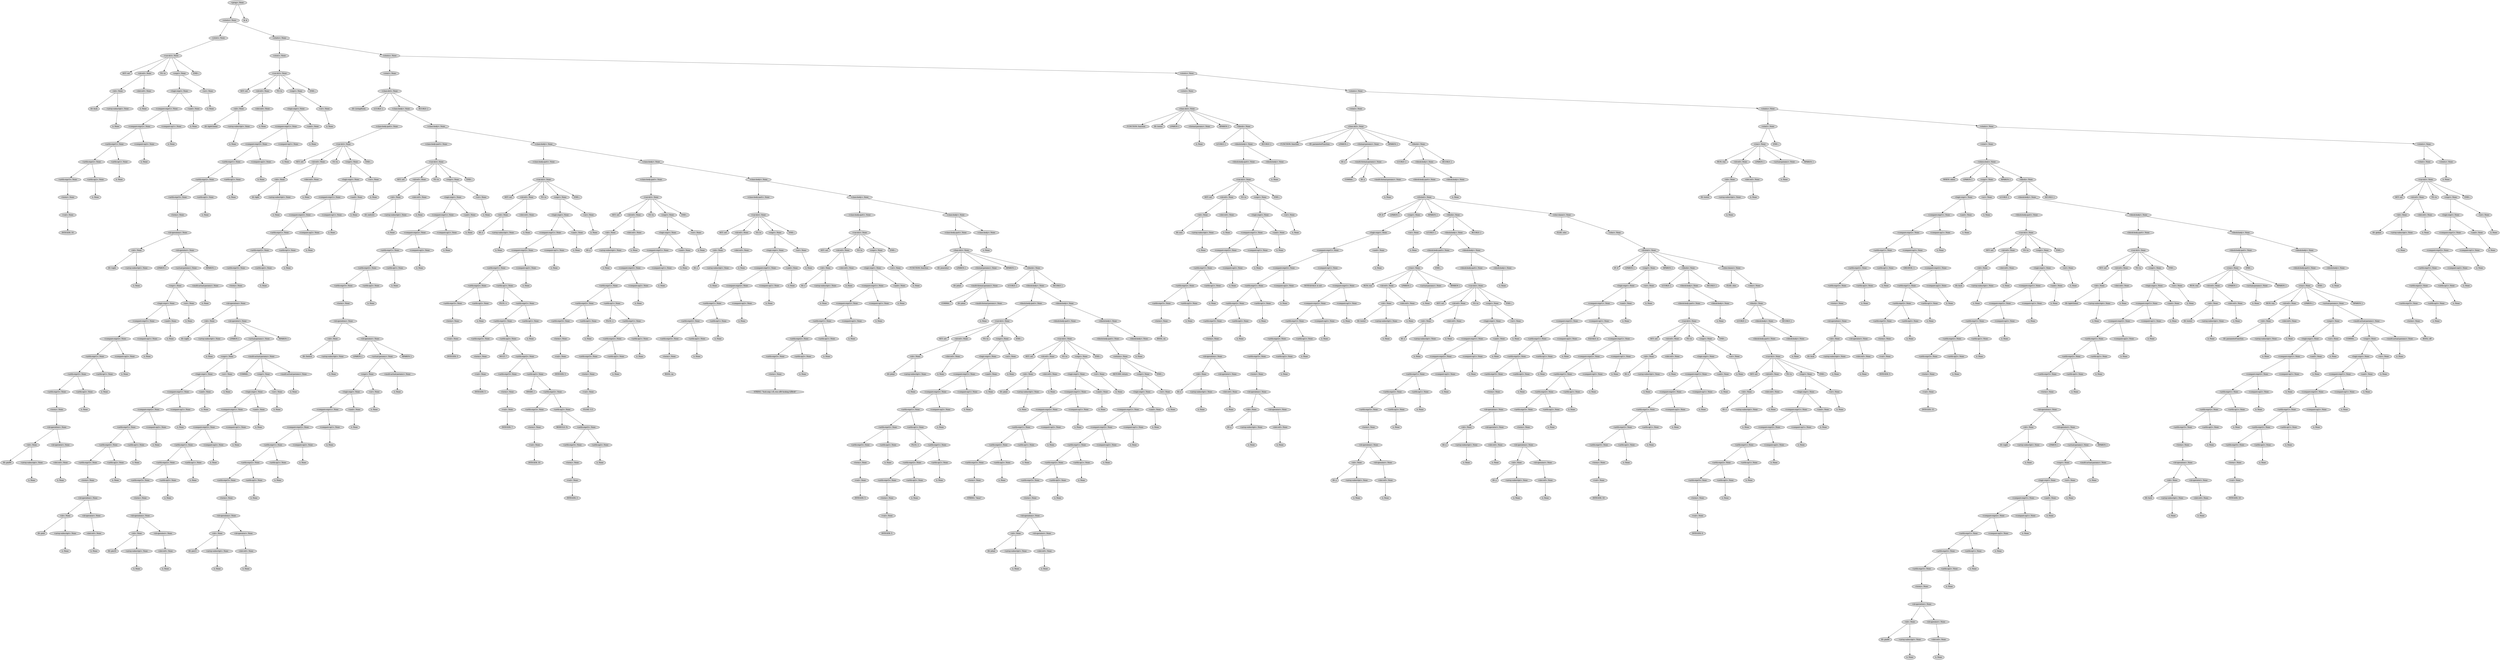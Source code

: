 digraph G {
	graph [ranksep=1.5 ratio=fill]
	node [style=filled]
	overlap=false
	3534939 [label="<prog>: None"]
	3534959 [label="<stmts>: None"]
	3534939 -> 3534959
	3534967 [label="<stmt>: None"]
	3534959 -> 3534967
	3534953 [label="<var-dcl>: None"]
	3534967 -> 3534953
	3534965 [label="SET: set"]
	3534953 -> 3534965
	3534971 [label="<id-ref>: None"]
	3534953 -> 3534971
	3534973 [label="<id>: None"]
	3534971 -> 3534973
	3534987 [label="ID: fuck"]
	3534973 -> 3534987
	3534989 [label="<array-subscript>: None"]
	3534973 -> 3534989
	3534991 [label="λ: None"]
	3534989 -> 3534991
	3534985 [label="<dot-ref>: None"]
	3534971 -> 3534985
	3534993 [label="λ: None"]
	3534985 -> 3534993
	3534979 [label="TO: to"]
	3534953 -> 3534979
	3534955 [label="<expr>: None"]
	3534953 -> 3534955
	3534995 [label="<logic-expr>: None"]
	3534955 -> 3534995
	3534999 [label="<compare-expr1>: None"]
	3534995 -> 3534999
	3535003 [label="<compare-expr2>: None"]
	3534999 -> 3535003
	3535007 [label="<arith-expr1>: None"]
	3535003 -> 3535007
	3535011 [label="<arith-expr2>: None"]
	3535007 -> 3535011
	3535015 [label="<arith-expr3>: None"]
	3535011 -> 3535015
	3535019 [label="<term>: None"]
	3535015 -> 3535019
	3535021 [label="<val>: None"]
	3535019 -> 3535021
	3535023 [label="INTEGER: 10"]
	3535021 -> 3535023
	3535017 [label="<arith-op2>: None"]
	3535011 -> 3535017
	3535025 [label="λ: None"]
	3535017 -> 3535025
	3535013 [label="<arith-op1>: None"]
	3535007 -> 3535013
	3535027 [label="λ: None"]
	3535013 -> 3535027
	3535009 [label="<compare-op2>: None"]
	3535003 -> 3535009
	3535029 [label="λ: None"]
	3535009 -> 3535029
	3535005 [label="<compare-op1>: None"]
	3534999 -> 3535005
	3535031 [label="λ: None"]
	3535005 -> 3535031
	3535001 [label="<and>: None"]
	3534995 -> 3535001
	3535033 [label="λ: None"]
	3535001 -> 3535033
	3534997 [label="<or>: None"]
	3534955 -> 3534997
	3535035 [label="λ: None"]
	3534997 -> 3535035
	3534961 [label="END: ;"]
	3534953 -> 3534961
	3534981 [label="<stmts>: None"]
	3534959 -> 3534981
	3535037 [label="<stmt>: None"]
	3534981 -> 3535037
	3535041 [label="<var-dcl>: None"]
	3535037 -> 3535041
	3535043 [label="SET: set"]
	3535041 -> 3535043
	3535045 [label="<id-ref>: None"]
	3535041 -> 3535045
	3535055 [label="<id>: None"]
	3535045 -> 3535055
	3535059 [label="ID: lightGlobal"]
	3535055 -> 3535059
	3535061 [label="<array-subscript>: None"]
	3535055 -> 3535061
	3535063 [label="λ: None"]
	3535061 -> 3535063
	3535057 [label="<dot-ref>: None"]
	3535045 -> 3535057
	3535065 [label="λ: None"]
	3535057 -> 3535065
	3535047 [label="TO: to"]
	3535041 -> 3535047
	3535049 [label="<expr>: None"]
	3535041 -> 3535049
	3535067 [label="<logic-expr>: None"]
	3535049 -> 3535067
	3535071 [label="<compare-expr1>: None"]
	3535067 -> 3535071
	3535075 [label="<compare-expr2>: None"]
	3535071 -> 3535075
	3535079 [label="<arith-expr1>: None"]
	3535075 -> 3535079
	3535083 [label="<arith-expr2>: None"]
	3535079 -> 3535083
	3535087 [label="<arith-expr3>: None"]
	3535083 -> 3535087
	3535091 [label="<term>: None"]
	3535087 -> 3535091
	3535093 [label="<id-operation>: None"]
	3535091 -> 3535093
	3535095 [label="<id>: None"]
	3535093 -> 3535095
	3535099 [label="ID: Light"]
	3535095 -> 3535099
	3535101 [label="<array-subscript>: None"]
	3535095 -> 3535101
	3535103 [label="λ: None"]
	3535101 -> 3535103
	3535097 [label="<id-operator>: None"]
	3535093 -> 3535097
	3537923 [label="LPAREN: ("]
	3535097 -> 3537923
	3537925 [label="<actual-params>: None"]
	3535097 -> 3537925
	3537929 [label="<expr>: None"]
	3537925 -> 3537929
	3537933 [label="<logic-expr>: None"]
	3537929 -> 3537933
	3537937 [label="<compare-expr1>: None"]
	3537933 -> 3537937
	3537941 [label="<compare-expr2>: None"]
	3537937 -> 3537941
	3537945 [label="<arith-expr1>: None"]
	3537941 -> 3537945
	3537949 [label="<arith-expr2>: None"]
	3537945 -> 3537949
	3537953 [label="<arith-expr3>: None"]
	3537949 -> 3537953
	3537957 [label="<term>: None"]
	3537953 -> 3537957
	3537959 [label="<id-operation>: None"]
	3537957 -> 3537959
	3537961 [label="<id>: None"]
	3537959 -> 3537961
	3537965 [label="ID: pin99"]
	3537961 -> 3537965
	3537967 [label="<array-subscript>: None"]
	3537961 -> 3537967
	3537969 [label="λ: None"]
	3537967 -> 3537969
	3537963 [label="<id-operator>: None"]
	3537959 -> 3537963
	3537971 [label="<dot-ref>: None"]
	3537963 -> 3537971
	3537973 [label="λ: None"]
	3537971 -> 3537973
	3537955 [label="<arith-op2>: None"]
	3537949 -> 3537955
	3537975 [label="λ: None"]
	3537955 -> 3537975
	3537951 [label="<arith-op1>: None"]
	3537945 -> 3537951
	3537977 [label="λ: None"]
	3537951 -> 3537977
	3537947 [label="<compare-op2>: None"]
	3537941 -> 3537947
	3537979 [label="λ: None"]
	3537947 -> 3537979
	3537943 [label="<compare-op1>: None"]
	3537937 -> 3537943
	3537981 [label="λ: None"]
	3537943 -> 3537981
	3537939 [label="<and>: None"]
	3537933 -> 3537939
	3537983 [label="λ: None"]
	3537939 -> 3537983
	3537935 [label="<or>: None"]
	3537929 -> 3537935
	3537985 [label="λ: None"]
	3537935 -> 3537985
	3537931 [label="<multi-actual-params>: None"]
	3537925 -> 3537931
	3537987 [label="λ: None"]
	3537931 -> 3537987
	3537927 [label="RPAREN: )"]
	3535097 -> 3537927
	3535089 [label="<arith-op2>: None"]
	3535083 -> 3535089
	3537989 [label="λ: None"]
	3535089 -> 3537989
	3535085 [label="<arith-op1>: None"]
	3535079 -> 3535085
	3537991 [label="λ: None"]
	3535085 -> 3537991
	3535081 [label="<compare-op2>: None"]
	3535075 -> 3535081
	3537993 [label="λ: None"]
	3535081 -> 3537993
	3535077 [label="<compare-op1>: None"]
	3535071 -> 3535077
	3537995 [label="λ: None"]
	3535077 -> 3537995
	3535073 [label="<and>: None"]
	3535067 -> 3535073
	3537997 [label="λ: None"]
	3535073 -> 3537997
	3535069 [label="<or>: None"]
	3535049 -> 3535069
	3537999 [label="λ: None"]
	3535069 -> 3537999
	3535051 [label="END: ;"]
	3535041 -> 3535051
	3535039 [label="<stmts>: None"]
	3534981 -> 3535039
	3538001 [label="<stmt>: None"]
	3535039 -> 3538001
	3538005 [label="<class-dcl>: None"]
	3538001 -> 3538005
	3538007 [label="ID: LivingRoom"]
	3538005 -> 3538007
	3538009 [label="LCURLY: {"]
	3538005 -> 3538009
	3538011 [label="<class-body>: None"]
	3538005 -> 3538011
	3538015 [label="<class-body-part>: None"]
	3538011 -> 3538015
	3538019 [label="<var-dcl>: None"]
	3538015 -> 3538019
	3538021 [label="SET: set"]
	3538019 -> 3538021
	3538023 [label="<id-ref>: None"]
	3538019 -> 3538023
	3538033 [label="<id>: None"]
	3538023 -> 3538033
	3538037 [label="ID: light"]
	3538033 -> 3538037
	3538039 [label="<array-subscript>: None"]
	3538033 -> 3538039
	3538041 [label="λ: None"]
	3538039 -> 3538041
	3538035 [label="<dot-ref>: None"]
	3538023 -> 3538035
	3538043 [label="λ: None"]
	3538035 -> 3538043
	3538025 [label="TO: to"]
	3538019 -> 3538025
	3538027 [label="<expr>: None"]
	3538019 -> 3538027
	3538045 [label="<logic-expr>: None"]
	3538027 -> 3538045
	3538049 [label="<compare-expr1>: None"]
	3538045 -> 3538049
	3538053 [label="<compare-expr2>: None"]
	3538049 -> 3538053
	3538057 [label="<arith-expr1>: None"]
	3538053 -> 3538057
	3538061 [label="<arith-expr2>: None"]
	3538057 -> 3538061
	3538065 [label="<arith-expr3>: None"]
	3538061 -> 3538065
	3538069 [label="<term>: None"]
	3538065 -> 3538069
	3538071 [label="<id-operation>: None"]
	3538069 -> 3538071
	3538073 [label="<id>: None"]
	3538071 -> 3538073
	3538077 [label="ID: Light"]
	3538073 -> 3538077
	3538079 [label="<array-subscript>: None"]
	3538073 -> 3538079
	3538081 [label="λ: None"]
	3538079 -> 3538081
	3538075 [label="<id-operator>: None"]
	3538071 -> 3538075
	3538083 [label="LPAREN: ("]
	3538075 -> 3538083
	3538085 [label="<actual-params>: None"]
	3538075 -> 3538085
	3538089 [label="<expr>: None"]
	3538085 -> 3538089
	3538093 [label="<logic-expr>: None"]
	3538089 -> 3538093
	3538097 [label="<compare-expr1>: None"]
	3538093 -> 3538097
	3538101 [label="<compare-expr2>: None"]
	3538097 -> 3538101
	3538105 [label="<arith-expr1>: None"]
	3538101 -> 3538105
	3538109 [label="<arith-expr2>: None"]
	3538105 -> 3538109
	3538113 [label="<arith-expr3>: None"]
	3538109 -> 3538113
	3538117 [label="<term>: None"]
	3538113 -> 3538117
	3538119 [label="<id-operation>: None"]
	3538117 -> 3538119
	3538121 [label="<id>: None"]
	3538119 -> 3538121
	3538125 [label="ID: pin9"]
	3538121 -> 3538125
	3538127 [label="<array-subscript>: None"]
	3538121 -> 3538127
	3538129 [label="λ: None"]
	3538127 -> 3538129
	3538123 [label="<id-operator>: None"]
	3538119 -> 3538123
	3538131 [label="<dot-ref>: None"]
	3538123 -> 3538131
	3538133 [label="λ: None"]
	3538131 -> 3538133
	3538115 [label="<arith-op2>: None"]
	3538109 -> 3538115
	3538135 [label="λ: None"]
	3538115 -> 3538135
	3538111 [label="<arith-op1>: None"]
	3538105 -> 3538111
	3538137 [label="λ: None"]
	3538111 -> 3538137
	3538107 [label="<compare-op2>: None"]
	3538101 -> 3538107
	3538139 [label="λ: None"]
	3538107 -> 3538139
	3538103 [label="<compare-op1>: None"]
	3538097 -> 3538103
	3538141 [label="λ: None"]
	3538103 -> 3538141
	3538099 [label="<and>: None"]
	3538093 -> 3538099
	3538143 [label="λ: None"]
	3538099 -> 3538143
	3538095 [label="<or>: None"]
	3538089 -> 3538095
	3538145 [label="λ: None"]
	3538095 -> 3538145
	3538091 [label="<multi-actual-params>: None"]
	3538085 -> 3538091
	3538147 [label="COMMA: ,"]
	3538091 -> 3538147
	3538149 [label="<expr>: None"]
	3538091 -> 3538149
	3538153 [label="<logic-expr>: None"]
	3538149 -> 3538153
	3538157 [label="<compare-expr1>: None"]
	3538153 -> 3538157
	3538161 [label="<compare-expr2>: None"]
	3538157 -> 3538161
	3538165 [label="<arith-expr1>: None"]
	3538161 -> 3538165
	3538169 [label="<arith-expr2>: None"]
	3538165 -> 3538169
	3538173 [label="<arith-expr3>: None"]
	3538169 -> 3538173
	3539203 [label="<term>: None"]
	3538173 -> 3539203
	3539205 [label="<id-operation>: None"]
	3539203 -> 3539205
	3539207 [label="<id>: None"]
	3539205 -> 3539207
	3539211 [label="ID: pin10"]
	3539207 -> 3539211
	3539213 [label="<array-subscript>: None"]
	3539207 -> 3539213
	3539215 [label="λ: None"]
	3539213 -> 3539215
	3539209 [label="<id-operator>: None"]
	3539205 -> 3539209
	3539217 [label="<dot-ref>: None"]
	3539209 -> 3539217
	3539219 [label="λ: None"]
	3539217 -> 3539219
	3538175 [label="<arith-op2>: None"]
	3538169 -> 3538175
	3539221 [label="λ: None"]
	3538175 -> 3539221
	3538171 [label="<arith-op1>: None"]
	3538165 -> 3538171
	3539223 [label="λ: None"]
	3538171 -> 3539223
	3538167 [label="<compare-op2>: None"]
	3538161 -> 3538167
	3539225 [label="λ: None"]
	3538167 -> 3539225
	3538163 [label="<compare-op1>: None"]
	3538157 -> 3538163
	3539227 [label="λ: None"]
	3538163 -> 3539227
	3538159 [label="<and>: None"]
	3538153 -> 3538159
	3539229 [label="λ: None"]
	3538159 -> 3539229
	3538155 [label="<or>: None"]
	3538149 -> 3538155
	3539231 [label="λ: None"]
	3538155 -> 3539231
	3538151 [label="<multi-actual-params>: None"]
	3538091 -> 3538151
	3539233 [label="λ: None"]
	3538151 -> 3539233
	3538087 [label="RPAREN: )"]
	3538075 -> 3538087
	3538067 [label="<arith-op2>: None"]
	3538061 -> 3538067
	3539235 [label="λ: None"]
	3538067 -> 3539235
	3538063 [label="<arith-op1>: None"]
	3538057 -> 3538063
	3539237 [label="λ: None"]
	3538063 -> 3539237
	3538059 [label="<compare-op2>: None"]
	3538053 -> 3538059
	3539239 [label="λ: None"]
	3538059 -> 3539239
	3538055 [label="<compare-op1>: None"]
	3538049 -> 3538055
	3539241 [label="λ: None"]
	3538055 -> 3539241
	3538051 [label="<and>: None"]
	3538045 -> 3538051
	3539243 [label="λ: None"]
	3538051 -> 3539243
	3538047 [label="<or>: None"]
	3538027 -> 3538047
	3539245 [label="λ: None"]
	3538047 -> 3539245
	3538029 [label="END: ;"]
	3538019 -> 3538029
	3538017 [label="<class-body>: None"]
	3538011 -> 3538017
	3539247 [label="<class-body-part>: None"]
	3538017 -> 3539247
	3539251 [label="<var-dcl>: None"]
	3539247 -> 3539251
	3539253 [label="SET: set"]
	3539251 -> 3539253
	3539255 [label="<id-ref>: None"]
	3539251 -> 3539255
	3539265 [label="<id>: None"]
	3539255 -> 3539265
	3539269 [label="ID: switch1"]
	3539265 -> 3539269
	3539271 [label="<array-subscript>: None"]
	3539265 -> 3539271
	3539273 [label="λ: None"]
	3539271 -> 3539273
	3539267 [label="<dot-ref>: None"]
	3539255 -> 3539267
	3539275 [label="λ: None"]
	3539267 -> 3539275
	3539257 [label="TO: to"]
	3539251 -> 3539257
	3539259 [label="<expr>: None"]
	3539251 -> 3539259
	3539277 [label="<logic-expr>: None"]
	3539259 -> 3539277
	3539281 [label="<compare-expr1>: None"]
	3539277 -> 3539281
	3539285 [label="<compare-expr2>: None"]
	3539281 -> 3539285
	3539289 [label="<arith-expr1>: None"]
	3539285 -> 3539289
	3539293 [label="<arith-expr2>: None"]
	3539289 -> 3539293
	3539297 [label="<arith-expr3>: None"]
	3539293 -> 3539297
	3539301 [label="<term>: None"]
	3539297 -> 3539301
	3539303 [label="<id-operation>: None"]
	3539301 -> 3539303
	3539305 [label="<id>: None"]
	3539303 -> 3539305
	3539309 [label="ID: Switch"]
	3539305 -> 3539309
	3539311 [label="<array-subscript>: None"]
	3539305 -> 3539311
	3539313 [label="λ: None"]
	3539311 -> 3539313
	3539307 [label="<id-operator>: None"]
	3539303 -> 3539307
	3539315 [label="LPAREN: ("]
	3539307 -> 3539315
	3539317 [label="<actual-params>: None"]
	3539307 -> 3539317
	3539321 [label="<expr>: None"]
	3539317 -> 3539321
	3539325 [label="<logic-expr>: None"]
	3539321 -> 3539325
	3539329 [label="<compare-expr1>: None"]
	3539325 -> 3539329
	3539333 [label="<compare-expr2>: None"]
	3539329 -> 3539333
	3539337 [label="<arith-expr1>: None"]
	3539333 -> 3539337
	3539341 [label="<arith-expr2>: None"]
	3539337 -> 3539341
	3539345 [label="<arith-expr3>: None"]
	3539341 -> 3539345
	3539349 [label="<term>: None"]
	3539345 -> 3539349
	3539351 [label="<id-operation>: None"]
	3539349 -> 3539351
	3539353 [label="<id>: None"]
	3539351 -> 3539353
	3539357 [label="ID: pin11"]
	3539353 -> 3539357
	3539359 [label="<array-subscript>: None"]
	3539353 -> 3539359
	3539361 [label="λ: None"]
	3539359 -> 3539361
	3539355 [label="<id-operator>: None"]
	3539351 -> 3539355
	3539363 [label="<dot-ref>: None"]
	3539355 -> 3539363
	3539365 [label="λ: None"]
	3539363 -> 3539365
	3539347 [label="<arith-op2>: None"]
	3539341 -> 3539347
	3539367 [label="λ: None"]
	3539347 -> 3539367
	3539343 [label="<arith-op1>: None"]
	3539337 -> 3539343
	3539369 [label="λ: None"]
	3539343 -> 3539369
	3539339 [label="<compare-op2>: None"]
	3539333 -> 3539339
	3539371 [label="λ: None"]
	3539339 -> 3539371
	3539335 [label="<compare-op1>: None"]
	3539329 -> 3539335
	3539373 [label="λ: None"]
	3539335 -> 3539373
	3539331 [label="<and>: None"]
	3539325 -> 3539331
	3539375 [label="λ: None"]
	3539331 -> 3539375
	3539327 [label="<or>: None"]
	3539321 -> 3539327
	3539377 [label="λ: None"]
	3539327 -> 3539377
	3539323 [label="<multi-actual-params>: None"]
	3539317 -> 3539323
	3539379 [label="λ: None"]
	3539323 -> 3539379
	3539319 [label="RPAREN: )"]
	3539307 -> 3539319
	3539299 [label="<arith-op2>: None"]
	3539293 -> 3539299
	3539381 [label="λ: None"]
	3539299 -> 3539381
	3539295 [label="<arith-op1>: None"]
	3539289 -> 3539295
	3539383 [label="λ: None"]
	3539295 -> 3539383
	3539291 [label="<compare-op2>: None"]
	3539285 -> 3539291
	3539385 [label="λ: None"]
	3539291 -> 3539385
	3539287 [label="<compare-op1>: None"]
	3539281 -> 3539287
	3539387 [label="λ: None"]
	3539287 -> 3539387
	3539283 [label="<and>: None"]
	3539277 -> 3539283
	3539389 [label="λ: None"]
	3539283 -> 3539389
	3539279 [label="<or>: None"]
	3539259 -> 3539279
	3539391 [label="λ: None"]
	3539279 -> 3539391
	3539261 [label="END: ;"]
	3539251 -> 3539261
	3539249 [label="<class-body>: None"]
	3538017 -> 3539249
	3539393 [label="<class-body-part>: None"]
	3539249 -> 3539393
	3539397 [label="<var-dcl>: None"]
	3539393 -> 3539397
	3539399 [label="SET: set"]
	3539397 -> 3539399
	3539401 [label="<id-ref>: None"]
	3539397 -> 3539401
	3539411 [label="<id>: None"]
	3539401 -> 3539411
	3539415 [label="ID: x"]
	3539411 -> 3539415
	3539417 [label="<array-subscript>: None"]
	3539411 -> 3539417
	3539419 [label="λ: None"]
	3539417 -> 3539419
	3539413 [label="<dot-ref>: None"]
	3539401 -> 3539413
	3539421 [label="λ: None"]
	3539413 -> 3539421
	3539403 [label="TO: to"]
	3539397 -> 3539403
	3539405 [label="<expr>: None"]
	3539397 -> 3539405
	3539423 [label="<logic-expr>: None"]
	3539405 -> 3539423
	3539427 [label="<compare-expr1>: None"]
	3539423 -> 3539427
	3539431 [label="<compare-expr2>: None"]
	3539427 -> 3539431
	3539435 [label="<arith-expr1>: None"]
	3539431 -> 3539435
	3539439 [label="<arith-expr2>: None"]
	3539435 -> 3539439
	3539443 [label="<arith-expr3>: None"]
	3539439 -> 3539443
	3539447 [label="<term>: None"]
	3539443 -> 3539447
	3539449 [label="<val>: None"]
	3539447 -> 3539449
	3539451 [label="INTEGER: 5"]
	3539449 -> 3539451
	3539445 [label="<arith-op2>: None"]
	3539439 -> 3539445
	3539453 [label="λ: None"]
	3539445 -> 3539453
	3539441 [label="<arith-op1>: None"]
	3539435 -> 3539441
	3539455 [label="PLUS: +"]
	3539441 -> 3539455
	3540739 [label="<arith-expr1>: None"]
	3539441 -> 3540739
	3540741 [label="<arith-expr2>: None"]
	3540739 -> 3540741
	3540745 [label="<arith-expr3>: None"]
	3540741 -> 3540745
	3540749 [label="<term>: None"]
	3540745 -> 3540749
	3540751 [label="<val>: None"]
	3540749 -> 3540751
	3540753 [label="INTEGER: 5"]
	3540751 -> 3540753
	3540747 [label="<arith-op2>: None"]
	3540741 -> 3540747
	3540755 [label="MULT: *"]
	3540747 -> 3540755
	3540757 [label="<arith-expr2>: None"]
	3540747 -> 3540757
	3540759 [label="<arith-expr3>: None"]
	3540757 -> 3540759
	3540763 [label="<term>: None"]
	3540759 -> 3540763
	3540765 [label="<val>: None"]
	3540763 -> 3540765
	3540767 [label="INTEGER: 7"]
	3540765 -> 3540767
	3540761 [label="<arith-op2>: None"]
	3540757 -> 3540761
	3540769 [label="DIVIDE: /"]
	3540761 -> 3540769
	3540771 [label="<arith-expr2>: None"]
	3540761 -> 3540771
	3540773 [label="<arith-expr3>: None"]
	3540771 -> 3540773
	3540777 [label="<term>: None"]
	3540773 -> 3540777
	3540779 [label="<val>: None"]
	3540777 -> 3540779
	3540781 [label="INTEGER: 10"]
	3540779 -> 3540781
	3540775 [label="<arith-op2>: None"]
	3540771 -> 3540775
	3540783 [label="MODULO: %"]
	3540775 -> 3540783
	3540785 [label="<arith-expr2>: None"]
	3540775 -> 3540785
	3540787 [label="<arith-expr3>: None"]
	3540785 -> 3540787
	3540791 [label="<term>: None"]
	3540787 -> 3540791
	3540793 [label="<val>: None"]
	3540791 -> 3540793
	3540795 [label="INTEGER: 3"]
	3540793 -> 3540795
	3540789 [label="<arith-op2>: None"]
	3540785 -> 3540789
	3540797 [label="λ: None"]
	3540789 -> 3540797
	3540743 [label="<arith-op1>: None"]
	3540739 -> 3540743
	3540799 [label="λ: None"]
	3540743 -> 3540799
	3539437 [label="<compare-op2>: None"]
	3539431 -> 3539437
	3540801 [label="λ: None"]
	3539437 -> 3540801
	3539433 [label="<compare-op1>: None"]
	3539427 -> 3539433
	3540803 [label="λ: None"]
	3539433 -> 3540803
	3539429 [label="<and>: None"]
	3539423 -> 3539429
	3540805 [label="λ: None"]
	3539429 -> 3540805
	3539425 [label="<or>: None"]
	3539405 -> 3539425
	3540807 [label="λ: None"]
	3539425 -> 3540807
	3539407 [label="END: ;"]
	3539397 -> 3539407
	3539395 [label="<class-body>: None"]
	3539249 -> 3539395
	3540809 [label="<class-body-part>: None"]
	3539395 -> 3540809
	3540813 [label="<var-dcl>: None"]
	3540809 -> 3540813
	3540815 [label="SET: set"]
	3540813 -> 3540815
	3540817 [label="<id-ref>: None"]
	3540813 -> 3540817
	3540827 [label="<id>: None"]
	3540817 -> 3540827
	3540831 [label="ID: y"]
	3540827 -> 3540831
	3540833 [label="<array-subscript>: None"]
	3540827 -> 3540833
	3540835 [label="λ: None"]
	3540833 -> 3540835
	3540829 [label="<dot-ref>: None"]
	3540817 -> 3540829
	3540837 [label="λ: None"]
	3540829 -> 3540837
	3540819 [label="TO: to"]
	3540813 -> 3540819
	3540821 [label="<expr>: None"]
	3540813 -> 3540821
	3540839 [label="<logic-expr>: None"]
	3540821 -> 3540839
	3540843 [label="<compare-expr1>: None"]
	3540839 -> 3540843
	3540847 [label="<compare-expr2>: None"]
	3540843 -> 3540847
	3540851 [label="<arith-expr1>: None"]
	3540847 -> 3540851
	3540855 [label="<arith-expr2>: None"]
	3540851 -> 3540855
	3540859 [label="<arith-expr3>: None"]
	3540855 -> 3540859
	3540863 [label="<term>: None"]
	3540859 -> 3540863
	3540865 [label="<val>: None"]
	3540863 -> 3540865
	3540867 [label="INTEGER: 5"]
	3540865 -> 3540867
	3540861 [label="<arith-op2>: None"]
	3540855 -> 3540861
	3540869 [label="λ: None"]
	3540861 -> 3540869
	3540857 [label="<arith-op1>: None"]
	3540851 -> 3540857
	3540871 [label="PLUS: +"]
	3540857 -> 3540871
	3540873 [label="<arith-expr1>: None"]
	3540857 -> 3540873
	3540875 [label="<arith-expr2>: None"]
	3540873 -> 3540875
	3540879 [label="<arith-expr3>: None"]
	3540875 -> 3540879
	3540883 [label="<term>: None"]
	3540879 -> 3540883
	3540885 [label="<val>: None"]
	3540883 -> 3540885
	3540887 [label="FLOAT: 5.5"]
	3540885 -> 3540887
	3540881 [label="<arith-op2>: None"]
	3540875 -> 3540881
	3540889 [label="λ: None"]
	3540881 -> 3540889
	3540877 [label="<arith-op1>: None"]
	3540873 -> 3540877
	3540891 [label="λ: None"]
	3540877 -> 3540891
	3540853 [label="<compare-op2>: None"]
	3540847 -> 3540853
	3540893 [label="λ: None"]
	3540853 -> 3540893
	3540849 [label="<compare-op1>: None"]
	3540843 -> 3540849
	3540895 [label="λ: None"]
	3540849 -> 3540895
	3540845 [label="<and>: None"]
	3540839 -> 3540845
	3540897 [label="λ: None"]
	3540845 -> 3540897
	3540841 [label="<or>: None"]
	3540821 -> 3540841
	3540899 [label="λ: None"]
	3540841 -> 3540899
	3540823 [label="END: ;"]
	3540813 -> 3540823
	3540811 [label="<class-body>: None"]
	3539395 -> 3540811
	3540901 [label="<class-body-part>: None"]
	3540811 -> 3540901
	3540905 [label="<var-dcl>: None"]
	3540901 -> 3540905
	3540907 [label="SET: set"]
	3540905 -> 3540907
	3540909 [label="<id-ref>: None"]
	3540905 -> 3540909
	3540919 [label="<id>: None"]
	3540909 -> 3540919
	3540923 [label="ID: z"]
	3540919 -> 3540923
	3540925 [label="<array-subscript>: None"]
	3540919 -> 3540925
	3540927 [label="λ: None"]
	3540925 -> 3540927
	3540921 [label="<dot-ref>: None"]
	3540909 -> 3540921
	3540929 [label="λ: None"]
	3540921 -> 3540929
	3540911 [label="TO: to"]
	3540905 -> 3540911
	3540913 [label="<expr>: None"]
	3540905 -> 3540913
	3540931 [label="<logic-expr>: None"]
	3540913 -> 3540931
	3540935 [label="<compare-expr1>: None"]
	3540931 -> 3540935
	3540939 [label="<compare-expr2>: None"]
	3540935 -> 3540939
	3540943 [label="<arith-expr1>: None"]
	3540939 -> 3540943
	3540947 [label="<arith-expr2>: None"]
	3540943 -> 3540947
	3540951 [label="<arith-expr3>: None"]
	3540947 -> 3540951
	3540955 [label="<term>: None"]
	3540951 -> 3540955
	3540957 [label="BOOL: on"]
	3540955 -> 3540957
	3540953 [label="<arith-op2>: None"]
	3540947 -> 3540953
	3540959 [label="λ: None"]
	3540953 -> 3540959
	3540949 [label="<arith-op1>: None"]
	3540943 -> 3540949
	3540961 [label="λ: None"]
	3540949 -> 3540961
	3540945 [label="<compare-op2>: None"]
	3540939 -> 3540945
	3540963 [label="λ: None"]
	3540945 -> 3540963
	3540941 [label="<compare-op1>: None"]
	3540935 -> 3540941
	3540965 [label="λ: None"]
	3540941 -> 3540965
	3540937 [label="<and>: None"]
	3540931 -> 3540937
	3540967 [label="λ: None"]
	3540937 -> 3540967
	3540933 [label="<or>: None"]
	3540913 -> 3540933
	3540969 [label="λ: None"]
	3540933 -> 3540969
	3540915 [label="END: ;"]
	3540905 -> 3540915
	3540903 [label="<class-body>: None"]
	3540811 -> 3540903
	3540971 [label="<class-body-part>: None"]
	3540903 -> 3540971
	3540975 [label="<var-dcl>: None"]
	3540971 -> 3540975
	3540977 [label="SET: set"]
	3540975 -> 3540977
	3540979 [label="<id-ref>: None"]
	3540975 -> 3540979
	3540989 [label="<id>: None"]
	3540979 -> 3540989
	3542019 [label="ID: v"]
	3540989 -> 3542019
	3542021 [label="<array-subscript>: None"]
	3540989 -> 3542021
	3542023 [label="λ: None"]
	3542021 -> 3542023
	3540991 [label="<dot-ref>: None"]
	3540979 -> 3540991
	3542025 [label="λ: None"]
	3540991 -> 3542025
	3540981 [label="TO: to"]
	3540975 -> 3540981
	3540983 [label="<expr>: None"]
	3540975 -> 3540983
	3542027 [label="<logic-expr>: None"]
	3540983 -> 3542027
	3542031 [label="<compare-expr1>: None"]
	3542027 -> 3542031
	3542035 [label="<compare-expr2>: None"]
	3542031 -> 3542035
	3542039 [label="<arith-expr1>: None"]
	3542035 -> 3542039
	3542043 [label="<arith-expr2>: None"]
	3542039 -> 3542043
	3542047 [label="<arith-expr3>: None"]
	3542043 -> 3542047
	3542051 [label="<term>: None"]
	3542047 -> 3542051
	3542053 [label="STRING: \"fuck mig i rÃ¸ven sÃ¥ fucking hÃ¥rdt\""]
	3542051 -> 3542053
	3542049 [label="<arith-op2>: None"]
	3542043 -> 3542049
	3542055 [label="λ: None"]
	3542049 -> 3542055
	3542045 [label="<arith-op1>: None"]
	3542039 -> 3542045
	3542057 [label="λ: None"]
	3542045 -> 3542057
	3542041 [label="<compare-op2>: None"]
	3542035 -> 3542041
	3542059 [label="λ: None"]
	3542041 -> 3542059
	3542037 [label="<compare-op1>: None"]
	3542031 -> 3542037
	3542061 [label="λ: None"]
	3542037 -> 3542061
	3542033 [label="<and>: None"]
	3542027 -> 3542033
	3542063 [label="λ: None"]
	3542033 -> 3542063
	3542029 [label="<or>: None"]
	3540983 -> 3542029
	3542065 [label="λ: None"]
	3542029 -> 3542065
	3540985 [label="END: ;"]
	3540975 -> 3540985
	3540973 [label="<class-body>: None"]
	3540903 -> 3540973
	3542067 [label="<class-body-part>: None"]
	3540973 -> 3542067
	3542071 [label="<func-dcl>: None"]
	3542067 -> 3542071
	3542073 [label="FUNCTION: function"]
	3542071 -> 3542073
	3542075 [label="ID: jenerator"]
	3542071 -> 3542075
	3542077 [label="LPAREN: ("]
	3542071 -> 3542077
	3542079 [label="<formal-params>: None"]
	3542071 -> 3542079
	3542087 [label="ID: jebat"]
	3542079 -> 3542087
	3542089 [label="<multi-formal-params>: None"]
	3542079 -> 3542089
	3542091 [label="COMMA: ,"]
	3542089 -> 3542091
	3542093 [label="ID: jabat"]
	3542089 -> 3542093
	3542095 [label="<multi-formal-params>: None"]
	3542089 -> 3542095
	3542097 [label="λ: None"]
	3542095 -> 3542097
	3542081 [label="RPAREN: )"]
	3542071 -> 3542081
	3542085 [label="<block>: None"]
	3542071 -> 3542085
	3542099 [label="LCURLY: {"]
	3542085 -> 3542099
	3542101 [label="<block-body>: None"]
	3542085 -> 3542101
	3542105 [label="<block-body-part>: None"]
	3542101 -> 3542105
	3542109 [label="<var-dcl>: None"]
	3542105 -> 3542109
	3542111 [label="SET: set"]
	3542109 -> 3542111
	3542113 [label="<id-ref>: None"]
	3542109 -> 3542113
	3542123 [label="<id>: None"]
	3542113 -> 3542123
	3542127 [label="ID: jebat"]
	3542123 -> 3542127
	3542129 [label="<array-subscript>: None"]
	3542123 -> 3542129
	3542131 [label="λ: None"]
	3542129 -> 3542131
	3542125 [label="<dot-ref>: None"]
	3542113 -> 3542125
	3542133 [label="λ: None"]
	3542125 -> 3542133
	3542115 [label="TO: to"]
	3542109 -> 3542115
	3542117 [label="<expr>: None"]
	3542109 -> 3542117
	3542135 [label="<logic-expr>: None"]
	3542117 -> 3542135
	3542139 [label="<compare-expr1>: None"]
	3542135 -> 3542139
	3542143 [label="<compare-expr2>: None"]
	3542139 -> 3542143
	3542147 [label="<arith-expr1>: None"]
	3542143 -> 3542147
	3542151 [label="<arith-expr2>: None"]
	3542147 -> 3542151
	3542155 [label="<arith-expr3>: None"]
	3542151 -> 3542155
	3542159 [label="<term>: None"]
	3542155 -> 3542159
	3542161 [label="<val>: None"]
	3542159 -> 3542161
	3542163 [label="INTEGER: 5"]
	3542161 -> 3542163
	3542157 [label="<arith-op2>: None"]
	3542151 -> 3542157
	3542165 [label="λ: None"]
	3542157 -> 3542165
	3542153 [label="<arith-op1>: None"]
	3542147 -> 3542153
	3542167 [label="PLUS: +"]
	3542153 -> 3542167
	3542169 [label="<arith-expr1>: None"]
	3542153 -> 3542169
	3542171 [label="<arith-expr2>: None"]
	3542169 -> 3542171
	3542175 [label="<arith-expr3>: None"]
	3542171 -> 3542175
	3542179 [label="<term>: None"]
	3542175 -> 3542179
	3542181 [label="<val>: None"]
	3542179 -> 3542181
	3542183 [label="INTEGER: 5"]
	3542181 -> 3542183
	3542177 [label="<arith-op2>: None"]
	3542171 -> 3542177
	3542185 [label="λ: None"]
	3542177 -> 3542185
	3542173 [label="<arith-op1>: None"]
	3542169 -> 3542173
	3542187 [label="λ: None"]
	3542173 -> 3542187
	3542149 [label="<compare-op2>: None"]
	3542143 -> 3542149
	3542189 [label="λ: None"]
	3542149 -> 3542189
	3542145 [label="<compare-op1>: None"]
	3542139 -> 3542145
	3542191 [label="λ: None"]
	3542145 -> 3542191
	3542141 [label="<and>: None"]
	3542135 -> 3542141
	3542193 [label="λ: None"]
	3542141 -> 3542193
	3542137 [label="<or>: None"]
	3542117 -> 3542137
	3542195 [label="λ: None"]
	3542137 -> 3542195
	3542119 [label="END: ;"]
	3542109 -> 3542119
	3542107 [label="<block-body>: None"]
	3542101 -> 3542107
	3542197 [label="<block-body-part>: None"]
	3542107 -> 3542197
	3542201 [label="<var-dcl>: None"]
	3542197 -> 3542201
	3542203 [label="SET: set"]
	3542201 -> 3542203
	3542205 [label="<id-ref>: None"]
	3542201 -> 3542205
	3542215 [label="<id>: None"]
	3542205 -> 3542215
	3542219 [label="ID: jabat"]
	3542215 -> 3542219
	3542221 [label="<array-subscript>: None"]
	3542215 -> 3542221
	3542223 [label="λ: None"]
	3542221 -> 3542223
	3542217 [label="<dot-ref>: None"]
	3542205 -> 3542217
	3542225 [label="λ: None"]
	3542217 -> 3542225
	3542207 [label="TO: to"]
	3542201 -> 3542207
	3542209 [label="<expr>: None"]
	3542201 -> 3542209
	3542227 [label="<logic-expr>: None"]
	3542209 -> 3542227
	3542231 [label="<compare-expr1>: None"]
	3542227 -> 3542231
	3542235 [label="<compare-expr2>: None"]
	3542231 -> 3542235
	3542239 [label="<arith-expr1>: None"]
	3542235 -> 3542239
	3542243 [label="<arith-expr2>: None"]
	3542239 -> 3542243
	3542247 [label="<arith-expr3>: None"]
	3542243 -> 3542247
	3542251 [label="<term>: None"]
	3542247 -> 3542251
	3542253 [label="STRING: \"Anus\""]
	3542251 -> 3542253
	3542249 [label="<arith-op2>: None"]
	3542243 -> 3542249
	3542255 [label="λ: None"]
	3542249 -> 3542255
	3542245 [label="<arith-op1>: None"]
	3542239 -> 3542245
	3542257 [label="λ: None"]
	3542245 -> 3542257
	3542241 [label="<compare-op2>: None"]
	3542235 -> 3542241
	3542259 [label="λ: None"]
	3542241 -> 3542259
	3542237 [label="<compare-op1>: None"]
	3542231 -> 3542237
	3542261 [label="λ: None"]
	3542237 -> 3542261
	3542233 [label="<and>: None"]
	3542227 -> 3542233
	3542263 [label="λ: None"]
	3542233 -> 3542263
	3542229 [label="<or>: None"]
	3542209 -> 3542229
	3542265 [label="λ: None"]
	3542229 -> 3542265
	3542211 [label="END: ;"]
	3542201 -> 3542211
	3542199 [label="<block-body>: None"]
	3542107 -> 3542199
	3542267 [label="<block-body-part>: None"]
	3542199 -> 3542267
	3542271 [label="<return>: None"]
	3542267 -> 3542271
	3543299 [label="RETURN: return"]
	3542271 -> 3543299
	3543301 [label="<expr>: None"]
	3542271 -> 3543301
	3543305 [label="<logic-expr>: None"]
	3543301 -> 3543305
	3543309 [label="<compare-expr1>: None"]
	3543305 -> 3543309
	3543313 [label="<compare-expr2>: None"]
	3543309 -> 3543313
	3543317 [label="<arith-expr1>: None"]
	3543313 -> 3543317
	3543321 [label="<arith-expr2>: None"]
	3543317 -> 3543321
	3543325 [label="<arith-expr3>: None"]
	3543321 -> 3543325
	3543329 [label="<term>: None"]
	3543325 -> 3543329
	3543331 [label="<id-operation>: None"]
	3543329 -> 3543331
	3543333 [label="<id>: None"]
	3543331 -> 3543333
	3543337 [label="ID: jebat"]
	3543333 -> 3543337
	3543339 [label="<array-subscript>: None"]
	3543333 -> 3543339
	3543341 [label="λ: None"]
	3543339 -> 3543341
	3543335 [label="<id-operator>: None"]
	3543331 -> 3543335
	3543343 [label="<dot-ref>: None"]
	3543335 -> 3543343
	3543345 [label="λ: None"]
	3543343 -> 3543345
	3543327 [label="<arith-op2>: None"]
	3543321 -> 3543327
	3543347 [label="λ: None"]
	3543327 -> 3543347
	3543323 [label="<arith-op1>: None"]
	3543317 -> 3543323
	3543349 [label="λ: None"]
	3543323 -> 3543349
	3543319 [label="<compare-op2>: None"]
	3543313 -> 3543319
	3543351 [label="λ: None"]
	3543319 -> 3543351
	3543315 [label="<compare-op1>: None"]
	3543309 -> 3543315
	3543353 [label="λ: None"]
	3543315 -> 3543353
	3543311 [label="<and>: None"]
	3543305 -> 3543311
	3543355 [label="λ: None"]
	3543311 -> 3543355
	3543307 [label="<or>: None"]
	3543301 -> 3543307
	3543357 [label="λ: None"]
	3543307 -> 3543357
	3543303 [label="END: ;"]
	3542271 -> 3543303
	3542269 [label="<block-body>: None"]
	3542199 -> 3542269
	3543359 [label="λ: None"]
	3542269 -> 3543359
	3542103 [label="RCURLY: }"]
	3542085 -> 3542103
	3542069 [label="<class-body>: None"]
	3540973 -> 3542069
	3543361 [label="λ: None"]
	3542069 -> 3543361
	3538013 [label="RCURLY: }"]
	3538005 -> 3538013
	3538003 [label="<stmts>: None"]
	3535039 -> 3538003
	3543363 [label="<stmt>: None"]
	3538003 -> 3543363
	3543367 [label="<func-dcl>: None"]
	3543363 -> 3543367
	3543369 [label="FUNCTION: function"]
	3543367 -> 3543369
	3543371 [label="ID: tester"]
	3543367 -> 3543371
	3543373 [label="LPAREN: ("]
	3543367 -> 3543373
	3543375 [label="<formal-params>: None"]
	3543367 -> 3543375
	3543383 [label="λ: None"]
	3543375 -> 3543383
	3543377 [label="RPAREN: )"]
	3543367 -> 3543377
	3543381 [label="<block>: None"]
	3543367 -> 3543381
	3543385 [label="LCURLY: {"]
	3543381 -> 3543385
	3543387 [label="<block-body>: None"]
	3543381 -> 3543387
	3543391 [label="<block-body-part>: None"]
	3543387 -> 3543391
	3543395 [label="<var-dcl>: None"]
	3543391 -> 3543395
	3543397 [label="SET: set"]
	3543395 -> 3543397
	3543399 [label="<id-ref>: None"]
	3543395 -> 3543399
	3543409 [label="<id>: None"]
	3543399 -> 3543409
	3543413 [label="ID: nou"]
	3543409 -> 3543413
	3543415 [label="<array-subscript>: None"]
	3543409 -> 3543415
	3543417 [label="λ: None"]
	3543415 -> 3543417
	3543411 [label="<dot-ref>: None"]
	3543399 -> 3543411
	3543419 [label="λ: None"]
	3543411 -> 3543419
	3543401 [label="TO: to"]
	3543395 -> 3543401
	3543403 [label="<expr>: None"]
	3543395 -> 3543403
	3543421 [label="<logic-expr>: None"]
	3543403 -> 3543421
	3543425 [label="<compare-expr1>: None"]
	3543421 -> 3543425
	3543429 [label="<compare-expr2>: None"]
	3543425 -> 3543429
	3543433 [label="<arith-expr1>: None"]
	3543429 -> 3543433
	3543437 [label="<arith-expr2>: None"]
	3543433 -> 3543437
	3543441 [label="<arith-expr3>: None"]
	3543437 -> 3543441
	3543445 [label="<term>: None"]
	3543441 -> 3543445
	3543447 [label="BOOL: on"]
	3543445 -> 3543447
	3543443 [label="<arith-op2>: None"]
	3543437 -> 3543443
	3543449 [label="λ: None"]
	3543443 -> 3543449
	3543439 [label="<arith-op1>: None"]
	3543433 -> 3543439
	3543451 [label="λ: None"]
	3543439 -> 3543451
	3543435 [label="<compare-op2>: None"]
	3543429 -> 3543435
	3543453 [label="λ: None"]
	3543435 -> 3543453
	3543431 [label="<compare-op1>: None"]
	3543425 -> 3543431
	3543455 [label="λ: None"]
	3543431 -> 3543455
	3543427 [label="<and>: None"]
	3543421 -> 3543427
	3543457 [label="λ: None"]
	3543427 -> 3543457
	3543423 [label="<or>: None"]
	3543403 -> 3543423
	3543459 [label="λ: None"]
	3543423 -> 3543459
	3543405 [label="END: ;"]
	3543395 -> 3543405
	3543393 [label="<block-body>: None"]
	3543387 -> 3543393
	3543461 [label="λ: None"]
	3543393 -> 3543461
	3543389 [label="RCURLY: }"]
	3543381 -> 3543389
	3543365 [label="<stmts>: None"]
	3538003 -> 3543365
	3543463 [label="<stmt>: None"]
	3543365 -> 3543463
	3543467 [label="<func-dcl>: None"]
	3543463 -> 3543467
	3543469 [label="FUNCTION: function"]
	3543467 -> 3543469
	3543471 [label="ID: parameterFunction"]
	3543467 -> 3543471
	3543473 [label="LPAREN: ("]
	3543467 -> 3543473
	3543475 [label="<formal-params>: None"]
	3543467 -> 3543475
	3543483 [label="ID: x"]
	3543475 -> 3543483
	3543485 [label="<multi-formal-params>: None"]
	3543475 -> 3543485
	3543487 [label="COMMA: ,"]
	3543485 -> 3543487
	3543489 [label="ID: y"]
	3543485 -> 3543489
	3543491 [label="<multi-formal-params>: None"]
	3543485 -> 3543491
	3543493 [label="λ: None"]
	3543491 -> 3543493
	3543477 [label="RPAREN: )"]
	3543467 -> 3543477
	3543481 [label="<block>: None"]
	3543467 -> 3543481
	3543495 [label="LCURLY: {"]
	3543481 -> 3543495
	3543497 [label="<block-body>: None"]
	3543481 -> 3543497
	3543501 [label="<block-body-part>: None"]
	3543497 -> 3543501
	3543505 [label="<if-stmt>: None"]
	3543501 -> 3543505
	3543507 [label="IF: if"]
	3543505 -> 3543507
	3543509 [label="LPAREN: ("]
	3543505 -> 3543509
	3543511 [label="<expr>: None"]
	3543505 -> 3543511
	3543521 [label="<logic-expr>: None"]
	3543511 -> 3543521
	3543525 [label="<compare-expr1>: None"]
	3543521 -> 3543525
	3543529 [label="<compare-expr2>: None"]
	3543525 -> 3543529
	3543533 [label="<arith-expr1>: None"]
	3543529 -> 3543533
	3543537 [label="<arith-expr2>: None"]
	3543533 -> 3543537
	3543541 [label="<arith-expr3>: None"]
	3543537 -> 3543541
	3543545 [label="<term>: None"]
	3543541 -> 3543545
	3543547 [label="<id-operation>: None"]
	3543545 -> 3543547
	3543549 [label="<id>: None"]
	3543547 -> 3543549
	3544835 [label="ID: x"]
	3543549 -> 3544835
	3544837 [label="<array-subscript>: None"]
	3543549 -> 3544837
	3544839 [label="λ: None"]
	3544837 -> 3544839
	3543551 [label="<id-operator>: None"]
	3543547 -> 3543551
	3544841 [label="<dot-ref>: None"]
	3543551 -> 3544841
	3544843 [label="λ: None"]
	3544841 -> 3544843
	3543543 [label="<arith-op2>: None"]
	3543537 -> 3543543
	3544845 [label="λ: None"]
	3543543 -> 3544845
	3543539 [label="<arith-op1>: None"]
	3543533 -> 3543539
	3544847 [label="λ: None"]
	3543539 -> 3544847
	3543535 [label="<compare-op2>: None"]
	3543529 -> 3543535
	3544849 [label="λ: None"]
	3543535 -> 3544849
	3543531 [label="<compare-op1>: None"]
	3543525 -> 3543531
	3544851 [label="NOTEQUALS: is not"]
	3543531 -> 3544851
	3544853 [label="<compare-expr1>: None"]
	3543531 -> 3544853
	3544855 [label="<compare-expr2>: None"]
	3544853 -> 3544855
	3544859 [label="<arith-expr1>: None"]
	3544855 -> 3544859
	3544863 [label="<arith-expr2>: None"]
	3544859 -> 3544863
	3544867 [label="<arith-expr3>: None"]
	3544863 -> 3544867
	3544871 [label="<term>: None"]
	3544867 -> 3544871
	3544873 [label="<id-operation>: None"]
	3544871 -> 3544873
	3544875 [label="<id>: None"]
	3544873 -> 3544875
	3544879 [label="ID: y"]
	3544875 -> 3544879
	3544881 [label="<array-subscript>: None"]
	3544875 -> 3544881
	3544883 [label="λ: None"]
	3544881 -> 3544883
	3544877 [label="<id-operator>: None"]
	3544873 -> 3544877
	3544885 [label="<dot-ref>: None"]
	3544877 -> 3544885
	3544887 [label="λ: None"]
	3544885 -> 3544887
	3544869 [label="<arith-op2>: None"]
	3544863 -> 3544869
	3544889 [label="λ: None"]
	3544869 -> 3544889
	3544865 [label="<arith-op1>: None"]
	3544859 -> 3544865
	3544891 [label="λ: None"]
	3544865 -> 3544891
	3544861 [label="<compare-op2>: None"]
	3544855 -> 3544861
	3544893 [label="λ: None"]
	3544861 -> 3544893
	3544857 [label="<compare-op1>: None"]
	3544853 -> 3544857
	3544895 [label="λ: None"]
	3544857 -> 3544895
	3543527 [label="<and>: None"]
	3543521 -> 3543527
	3544897 [label="λ: None"]
	3543527 -> 3544897
	3543523 [label="<or>: None"]
	3543511 -> 3543523
	3544899 [label="λ: None"]
	3543523 -> 3544899
	3543513 [label="RPAREN: )"]
	3543505 -> 3543513
	3543515 [label="<block>: None"]
	3543505 -> 3543515
	3544901 [label="LCURLY: {"]
	3543515 -> 3544901
	3544903 [label="<block-body>: None"]
	3543515 -> 3544903
	3544907 [label="<block-body-part>: None"]
	3544903 -> 3544907
	3544911 [label="<run>: None"]
	3544907 -> 3544911
	3544915 [label="RUN: run"]
	3544911 -> 3544915
	3544917 [label="<id-ref>: None"]
	3544911 -> 3544917
	3544927 [label="<id>: None"]
	3544917 -> 3544927
	3544931 [label="ID: tester"]
	3544927 -> 3544931
	3544933 [label="<array-subscript>: None"]
	3544927 -> 3544933
	3544935 [label="λ: None"]
	3544933 -> 3544935
	3544929 [label="<dot-ref>: None"]
	3544917 -> 3544929
	3544937 [label="λ: None"]
	3544929 -> 3544937
	3544919 [label="LPAREN: ("]
	3544911 -> 3544919
	3544921 [label="<actual-params>: None"]
	3544911 -> 3544921
	3544939 [label="λ: None"]
	3544921 -> 3544939
	3544923 [label="RPAREN: )"]
	3544911 -> 3544923
	3544913 [label="END: ;"]
	3544907 -> 3544913
	3544909 [label="<block-body>: None"]
	3544903 -> 3544909
	3544941 [label="<block-body-part>: None"]
	3544909 -> 3544941
	3544945 [label="<var-dcl>: None"]
	3544941 -> 3544945
	3544947 [label="SET: set"]
	3544945 -> 3544947
	3544949 [label="<id-ref>: None"]
	3544945 -> 3544949
	3544959 [label="<id>: None"]
	3544949 -> 3544959
	3544963 [label="ID: x"]
	3544959 -> 3544963
	3544965 [label="<array-subscript>: None"]
	3544959 -> 3544965
	3544967 [label="λ: None"]
	3544965 -> 3544967
	3544961 [label="<dot-ref>: None"]
	3544949 -> 3544961
	3544969 [label="λ: None"]
	3544961 -> 3544969
	3544951 [label="TO: to"]
	3544945 -> 3544951
	3544953 [label="<expr>: None"]
	3544945 -> 3544953
	3544971 [label="<logic-expr>: None"]
	3544953 -> 3544971
	3544975 [label="<compare-expr1>: None"]
	3544971 -> 3544975
	3544979 [label="<compare-expr2>: None"]
	3544975 -> 3544979
	3544983 [label="<arith-expr1>: None"]
	3544979 -> 3544983
	3544987 [label="<arith-expr2>: None"]
	3544983 -> 3544987
	3544991 [label="<arith-expr3>: None"]
	3544987 -> 3544991
	3544995 [label="<term>: None"]
	3544991 -> 3544995
	3544997 [label="<id-operation>: None"]
	3544995 -> 3544997
	3544999 [label="<id>: None"]
	3544997 -> 3544999
	3545003 [label="ID: y"]
	3544999 -> 3545003
	3545005 [label="<array-subscript>: None"]
	3544999 -> 3545005
	3545007 [label="λ: None"]
	3545005 -> 3545007
	3545001 [label="<id-operator>: None"]
	3544997 -> 3545001
	3545009 [label="<dot-ref>: None"]
	3545001 -> 3545009
	3545011 [label="λ: None"]
	3545009 -> 3545011
	3544993 [label="<arith-op2>: None"]
	3544987 -> 3544993
	3545013 [label="λ: None"]
	3544993 -> 3545013
	3544989 [label="<arith-op1>: None"]
	3544983 -> 3544989
	3545015 [label="λ: None"]
	3544989 -> 3545015
	3544985 [label="<compare-op2>: None"]
	3544979 -> 3544985
	3545017 [label="λ: None"]
	3544985 -> 3545017
	3544981 [label="<compare-op1>: None"]
	3544975 -> 3544981
	3545019 [label="λ: None"]
	3544981 -> 3545019
	3544977 [label="<and>: None"]
	3544971 -> 3544977
	3545021 [label="λ: None"]
	3544977 -> 3545021
	3544973 [label="<or>: None"]
	3544953 -> 3544973
	3545023 [label="λ: None"]
	3544973 -> 3545023
	3544955 [label="END: ;"]
	3544945 -> 3544955
	3544943 [label="<block-body>: None"]
	3544909 -> 3544943
	3545025 [label="λ: None"]
	3544943 -> 3545025
	3544905 [label="RCURLY: }"]
	3543515 -> 3544905
	3543519 [label="<else-clause>: None"]
	3543505 -> 3543519
	3545027 [label="ELSE: else"]
	3543519 -> 3545027
	3545029 [label="<else>: None"]
	3543519 -> 3545029
	3545031 [label="<if-stmt>: None"]
	3545029 -> 3545031
	3545033 [label="IF: if"]
	3545031 -> 3545033
	3545035 [label="LPAREN: ("]
	3545031 -> 3545035
	3545037 [label="<expr>: None"]
	3545031 -> 3545037
	3545047 [label="<logic-expr>: None"]
	3545037 -> 3545047
	3545051 [label="<compare-expr1>: None"]
	3545047 -> 3545051
	3545055 [label="<compare-expr2>: None"]
	3545051 -> 3545055
	3545059 [label="<arith-expr1>: None"]
	3545055 -> 3545059
	3545063 [label="<arith-expr2>: None"]
	3545059 -> 3545063
	3545067 [label="<arith-expr3>: None"]
	3545063 -> 3545067
	3545071 [label="<term>: None"]
	3545067 -> 3545071
	3545073 [label="<id-operation>: None"]
	3545071 -> 3545073
	3545075 [label="<id>: None"]
	3545073 -> 3545075
	3545079 [label="ID: x"]
	3545075 -> 3545079
	3545081 [label="<array-subscript>: None"]
	3545075 -> 3545081
	3545083 [label="λ: None"]
	3545081 -> 3545083
	3545077 [label="<id-operator>: None"]
	3545073 -> 3545077
	3545085 [label="<dot-ref>: None"]
	3545077 -> 3545085
	3545087 [label="λ: None"]
	3545085 -> 3545087
	3545069 [label="<arith-op2>: None"]
	3545063 -> 3545069
	3545859 [label="λ: None"]
	3545069 -> 3545859
	3545065 [label="<arith-op1>: None"]
	3545059 -> 3545065
	3545861 [label="λ: None"]
	3545065 -> 3545861
	3545061 [label="<compare-op2>: None"]
	3545055 -> 3545061
	3545863 [label="λ: None"]
	3545061 -> 3545863
	3545057 [label="<compare-op1>: None"]
	3545051 -> 3545057
	3545865 [label="EQUALS: is"]
	3545057 -> 3545865
	3545867 [label="<compare-expr1>: None"]
	3545057 -> 3545867
	3545869 [label="<compare-expr2>: None"]
	3545867 -> 3545869
	3545873 [label="<arith-expr1>: None"]
	3545869 -> 3545873
	3545877 [label="<arith-expr2>: None"]
	3545873 -> 3545877
	3545881 [label="<arith-expr3>: None"]
	3545877 -> 3545881
	3545885 [label="<term>: None"]
	3545881 -> 3545885
	3545887 [label="<id-operation>: None"]
	3545885 -> 3545887
	3545889 [label="<id>: None"]
	3545887 -> 3545889
	3545893 [label="ID: y"]
	3545889 -> 3545893
	3545895 [label="<array-subscript>: None"]
	3545889 -> 3545895
	3545897 [label="λ: None"]
	3545895 -> 3545897
	3545891 [label="<id-operator>: None"]
	3545887 -> 3545891
	3545899 [label="<dot-ref>: None"]
	3545891 -> 3545899
	3545901 [label="λ: None"]
	3545899 -> 3545901
	3545883 [label="<arith-op2>: None"]
	3545877 -> 3545883
	3545903 [label="λ: None"]
	3545883 -> 3545903
	3545879 [label="<arith-op1>: None"]
	3545873 -> 3545879
	3545905 [label="λ: None"]
	3545879 -> 3545905
	3545875 [label="<compare-op2>: None"]
	3545869 -> 3545875
	3545907 [label="λ: None"]
	3545875 -> 3545907
	3545871 [label="<compare-op1>: None"]
	3545867 -> 3545871
	3545909 [label="λ: None"]
	3545871 -> 3545909
	3545053 [label="<and>: None"]
	3545047 -> 3545053
	3545911 [label="λ: None"]
	3545053 -> 3545911
	3545049 [label="<or>: None"]
	3545037 -> 3545049
	3545913 [label="λ: None"]
	3545049 -> 3545913
	3545039 [label="RPAREN: )"]
	3545031 -> 3545039
	3545041 [label="<block>: None"]
	3545031 -> 3545041
	3545915 [label="LCURLY: {"]
	3545041 -> 3545915
	3545917 [label="<block-body>: None"]
	3545041 -> 3545917
	3545921 [label="<block-body-part>: None"]
	3545917 -> 3545921
	3545925 [label="<var-dcl>: None"]
	3545921 -> 3545925
	3545927 [label="SET: set"]
	3545925 -> 3545927
	3545929 [label="<id-ref>: None"]
	3545925 -> 3545929
	3545939 [label="<id>: None"]
	3545929 -> 3545939
	3545943 [label="ID: x"]
	3545939 -> 3545943
	3545945 [label="<array-subscript>: None"]
	3545939 -> 3545945
	3545947 [label="λ: None"]
	3545945 -> 3545947
	3545941 [label="<dot-ref>: None"]
	3545929 -> 3545941
	3545949 [label="λ: None"]
	3545941 -> 3545949
	3545931 [label="TO: to"]
	3545925 -> 3545931
	3545933 [label="<expr>: None"]
	3545925 -> 3545933
	3545951 [label="<logic-expr>: None"]
	3545933 -> 3545951
	3545955 [label="<compare-expr1>: None"]
	3545951 -> 3545955
	3545959 [label="<compare-expr2>: None"]
	3545955 -> 3545959
	3545963 [label="<arith-expr1>: None"]
	3545959 -> 3545963
	3545967 [label="<arith-expr2>: None"]
	3545963 -> 3545967
	3545971 [label="<arith-expr3>: None"]
	3545967 -> 3545971
	3545975 [label="<term>: None"]
	3545971 -> 3545975
	3545977 [label="<val>: None"]
	3545975 -> 3545977
	3545979 [label="INTEGER: 10"]
	3545977 -> 3545979
	3545973 [label="<arith-op2>: None"]
	3545967 -> 3545973
	3545981 [label="λ: None"]
	3545973 -> 3545981
	3545969 [label="<arith-op1>: None"]
	3545963 -> 3545969
	3545983 [label="λ: None"]
	3545969 -> 3545983
	3545965 [label="<compare-op2>: None"]
	3545959 -> 3545965
	3545985 [label="λ: None"]
	3545965 -> 3545985
	3545961 [label="<compare-op1>: None"]
	3545955 -> 3545961
	3545987 [label="λ: None"]
	3545961 -> 3545987
	3545957 [label="<and>: None"]
	3545951 -> 3545957
	3545989 [label="λ: None"]
	3545957 -> 3545989
	3545953 [label="<or>: None"]
	3545933 -> 3545953
	3545991 [label="λ: None"]
	3545953 -> 3545991
	3545935 [label="END: ;"]
	3545925 -> 3545935
	3545923 [label="<block-body>: None"]
	3545917 -> 3545923
	3545993 [label="λ: None"]
	3545923 -> 3545993
	3545919 [label="RCURLY: }"]
	3545041 -> 3545919
	3545045 [label="<else-clause>: None"]
	3545031 -> 3545045
	3545995 [label="ELSE: else"]
	3545045 -> 3545995
	3545997 [label="<else>: None"]
	3545045 -> 3545997
	3545999 [label="<block>: None"]
	3545997 -> 3545999
	3546001 [label="LCURLY: {"]
	3545999 -> 3546001
	3546003 [label="<block-body>: None"]
	3545999 -> 3546003
	3546007 [label="<block-body-part>: None"]
	3546003 -> 3546007
	3546011 [label="<var-dcl>: None"]
	3546007 -> 3546011
	3546013 [label="SET: set"]
	3546011 -> 3546013
	3546015 [label="<id-ref>: None"]
	3546011 -> 3546015
	3546025 [label="<id>: None"]
	3546015 -> 3546025
	3546029 [label="ID: x"]
	3546025 -> 3546029
	3546031 [label="<array-subscript>: None"]
	3546025 -> 3546031
	3546033 [label="λ: None"]
	3546031 -> 3546033
	3546027 [label="<dot-ref>: None"]
	3546015 -> 3546027
	3546035 [label="λ: None"]
	3546027 -> 3546035
	3546017 [label="TO: to"]
	3546011 -> 3546017
	3546019 [label="<expr>: None"]
	3546011 -> 3546019
	3546037 [label="<logic-expr>: None"]
	3546019 -> 3546037
	3546041 [label="<compare-expr1>: None"]
	3546037 -> 3546041
	3546045 [label="<compare-expr2>: None"]
	3546041 -> 3546045
	3546049 [label="<arith-expr1>: None"]
	3546045 -> 3546049
	3546053 [label="<arith-expr2>: None"]
	3546049 -> 3546053
	3546057 [label="<arith-expr3>: None"]
	3546053 -> 3546057
	3546061 [label="<term>: None"]
	3546057 -> 3546061
	3546063 [label="<val>: None"]
	3546061 -> 3546063
	3546065 [label="INTEGER: 0"]
	3546063 -> 3546065
	3546059 [label="<arith-op2>: None"]
	3546053 -> 3546059
	3546067 [label="λ: None"]
	3546059 -> 3546067
	3546055 [label="<arith-op1>: None"]
	3546049 -> 3546055
	3546069 [label="λ: None"]
	3546055 -> 3546069
	3546051 [label="<compare-op2>: None"]
	3546045 -> 3546051
	3546071 [label="λ: None"]
	3546051 -> 3546071
	3546047 [label="<compare-op1>: None"]
	3546041 -> 3546047
	3546073 [label="λ: None"]
	3546047 -> 3546073
	3546043 [label="<and>: None"]
	3546037 -> 3546043
	3546075 [label="λ: None"]
	3546043 -> 3546075
	3546039 [label="<or>: None"]
	3546019 -> 3546039
	3546077 [label="λ: None"]
	3546039 -> 3546077
	3546021 [label="END: ;"]
	3546011 -> 3546021
	3546009 [label="<block-body>: None"]
	3546003 -> 3546009
	3546079 [label="λ: None"]
	3546009 -> 3546079
	3546005 [label="RCURLY: }"]
	3545999 -> 3546005
	3543503 [label="<block-body>: None"]
	3543497 -> 3543503
	3546081 [label="λ: None"]
	3543503 -> 3546081
	3543499 [label="RCURLY: }"]
	3543481 -> 3543499
	3543465 [label="<stmts>: None"]
	3543365 -> 3543465
	3546083 [label="<stmt>: None"]
	3543465 -> 3546083
	3546087 [label="<run>: None"]
	3546083 -> 3546087
	3546091 [label="RUN: run"]
	3546087 -> 3546091
	3546093 [label="<id-ref>: None"]
	3546087 -> 3546093
	3546103 [label="<id>: None"]
	3546093 -> 3546103
	3546107 [label="ID: tester"]
	3546103 -> 3546107
	3546109 [label="<array-subscript>: None"]
	3546103 -> 3546109
	3546111 [label="λ: None"]
	3546109 -> 3546111
	3546105 [label="<dot-ref>: None"]
	3546093 -> 3546105
	3547395 [label="λ: None"]
	3546105 -> 3547395
	3546095 [label="LPAREN: ("]
	3546087 -> 3546095
	3546097 [label="<actual-params>: None"]
	3546087 -> 3546097
	3547397 [label="λ: None"]
	3546097 -> 3547397
	3546099 [label="RPAREN: )"]
	3546087 -> 3546099
	3546089 [label="END: ;"]
	3546083 -> 3546089
	3546085 [label="<stmts>: None"]
	3543465 -> 3546085
	3547399 [label="<stmt>: None"]
	3546085 -> 3547399
	3547403 [label="<when-stmt>: None"]
	3547399 -> 3547403
	3547405 [label="WHEN: when"]
	3547403 -> 3547405
	3547407 [label="LPAREN: ("]
	3547403 -> 3547407
	3547409 [label="<expr>: None"]
	3547403 -> 3547409
	3547417 [label="<logic-expr>: None"]
	3547409 -> 3547417
	3547421 [label="<compare-expr1>: None"]
	3547417 -> 3547421
	3547425 [label="<compare-expr2>: None"]
	3547421 -> 3547425
	3547429 [label="<arith-expr1>: None"]
	3547425 -> 3547429
	3547433 [label="<arith-expr2>: None"]
	3547429 -> 3547433
	3547437 [label="<arith-expr3>: None"]
	3547433 -> 3547437
	3547441 [label="<term>: None"]
	3547437 -> 3547441
	3547443 [label="<id-operation>: None"]
	3547441 -> 3547443
	3547445 [label="<id>: None"]
	3547443 -> 3547445
	3547449 [label="ID: fuck"]
	3547445 -> 3547449
	3547451 [label="<array-subscript>: None"]
	3547445 -> 3547451
	3547453 [label="λ: None"]
	3547451 -> 3547453
	3547447 [label="<id-operator>: None"]
	3547443 -> 3547447
	3547455 [label="<dot-ref>: None"]
	3547447 -> 3547455
	3547457 [label="λ: None"]
	3547455 -> 3547457
	3547439 [label="<arith-op2>: None"]
	3547433 -> 3547439
	3547459 [label="λ: None"]
	3547439 -> 3547459
	3547435 [label="<arith-op1>: None"]
	3547429 -> 3547435
	3547461 [label="λ: None"]
	3547435 -> 3547461
	3547431 [label="<compare-op2>: None"]
	3547425 -> 3547431
	3547463 [label="GREATER: >"]
	3547431 -> 3547463
	3547465 [label="<compare-expr2>: None"]
	3547431 -> 3547465
	3547467 [label="<arith-expr1>: None"]
	3547465 -> 3547467
	3547471 [label="<arith-expr2>: None"]
	3547467 -> 3547471
	3547475 [label="<arith-expr3>: None"]
	3547471 -> 3547475
	3547479 [label="<term>: None"]
	3547475 -> 3547479
	3547481 [label="<val>: None"]
	3547479 -> 3547481
	3547483 [label="INTEGER: 5"]
	3547481 -> 3547483
	3547477 [label="<arith-op2>: None"]
	3547471 -> 3547477
	3547485 [label="λ: None"]
	3547477 -> 3547485
	3547473 [label="<arith-op1>: None"]
	3547467 -> 3547473
	3547487 [label="λ: None"]
	3547473 -> 3547487
	3547469 [label="<compare-op2>: None"]
	3547465 -> 3547469
	3547489 [label="λ: None"]
	3547469 -> 3547489
	3547427 [label="<compare-op1>: None"]
	3547421 -> 3547427
	3547491 [label="λ: None"]
	3547427 -> 3547491
	3547423 [label="<and>: None"]
	3547417 -> 3547423
	3547493 [label="λ: None"]
	3547423 -> 3547493
	3547419 [label="<or>: None"]
	3547409 -> 3547419
	3547495 [label="λ: None"]
	3547419 -> 3547495
	3547411 [label="RPAREN: )"]
	3547403 -> 3547411
	3547413 [label="<block>: None"]
	3547403 -> 3547413
	3547497 [label="LCURLY: {"]
	3547413 -> 3547497
	3547499 [label="<block-body>: None"]
	3547413 -> 3547499
	3547503 [label="<block-body-part>: None"]
	3547499 -> 3547503
	3547507 [label="<var-dcl>: None"]
	3547503 -> 3547507
	3547509 [label="SET: set"]
	3547507 -> 3547509
	3547511 [label="<id-ref>: None"]
	3547507 -> 3547511
	3547521 [label="<id>: None"]
	3547511 -> 3547521
	3547525 [label="ID: fuck"]
	3547521 -> 3547525
	3547527 [label="<array-subscript>: None"]
	3547521 -> 3547527
	3547529 [label="λ: None"]
	3547527 -> 3547529
	3547523 [label="<dot-ref>: None"]
	3547511 -> 3547523
	3547531 [label="λ: None"]
	3547523 -> 3547531
	3547513 [label="TO: to"]
	3547507 -> 3547513
	3547515 [label="<expr>: None"]
	3547507 -> 3547515
	3547533 [label="<logic-expr>: None"]
	3547515 -> 3547533
	3547537 [label="<compare-expr1>: None"]
	3547533 -> 3547537
	3547541 [label="<compare-expr2>: None"]
	3547537 -> 3547541
	3547545 [label="<arith-expr1>: None"]
	3547541 -> 3547545
	3547549 [label="<arith-expr2>: None"]
	3547545 -> 3547549
	3547553 [label="<arith-expr3>: None"]
	3547549 -> 3547553
	3547557 [label="<term>: None"]
	3547553 -> 3547557
	3547559 [label="<val>: None"]
	3547557 -> 3547559
	3547561 [label="INTEGER: 15"]
	3547559 -> 3547561
	3547555 [label="<arith-op2>: None"]
	3547549 -> 3547555
	3547563 [label="λ: None"]
	3547555 -> 3547563
	3547551 [label="<arith-op1>: None"]
	3547545 -> 3547551
	3547565 [label="λ: None"]
	3547551 -> 3547565
	3547547 [label="<compare-op2>: None"]
	3547541 -> 3547547
	3547567 [label="λ: None"]
	3547547 -> 3547567
	3547543 [label="<compare-op1>: None"]
	3547537 -> 3547543
	3547569 [label="λ: None"]
	3547543 -> 3547569
	3547539 [label="<and>: None"]
	3547533 -> 3547539
	3547571 [label="λ: None"]
	3547539 -> 3547571
	3547535 [label="<or>: None"]
	3547515 -> 3547535
	3547573 [label="λ: None"]
	3547535 -> 3547573
	3547517 [label="END: ;"]
	3547507 -> 3547517
	3547505 [label="<block-body>: None"]
	3547499 -> 3547505
	3547575 [label="<block-body-part>: None"]
	3547505 -> 3547575
	3547579 [label="<var-dcl>: None"]
	3547575 -> 3547579
	3547581 [label="SET: set"]
	3547579 -> 3547581
	3547583 [label="<id-ref>: None"]
	3547579 -> 3547583
	3547593 [label="<id>: None"]
	3547583 -> 3547593
	3547597 [label="ID: lightGlobal"]
	3547593 -> 3547597
	3547599 [label="<array-subscript>: None"]
	3547593 -> 3547599
	3547601 [label="λ: None"]
	3547599 -> 3547601
	3547595 [label="<dot-ref>: None"]
	3547583 -> 3547595
	3547603 [label="λ: None"]
	3547595 -> 3547603
	3547585 [label="TO: to"]
	3547579 -> 3547585
	3547587 [label="<expr>: None"]
	3547579 -> 3547587
	3547605 [label="<logic-expr>: None"]
	3547587 -> 3547605
	3547609 [label="<compare-expr1>: None"]
	3547605 -> 3547609
	3547613 [label="<compare-expr2>: None"]
	3547609 -> 3547613
	3547617 [label="<arith-expr1>: None"]
	3547613 -> 3547617
	3547621 [label="<arith-expr2>: None"]
	3547617 -> 3547621
	3547625 [label="<arith-expr3>: None"]
	3547621 -> 3547625
	3547629 [label="<term>: None"]
	3547625 -> 3547629
	3547631 [label="<id-operation>: None"]
	3547629 -> 3547631
	3547633 [label="<id>: None"]
	3547631 -> 3547633
	3547637 [label="ID: Light"]
	3547633 -> 3547637
	3547639 [label="<array-subscript>: None"]
	3547633 -> 3547639
	3547641 [label="λ: None"]
	3547639 -> 3547641
	3547635 [label="<id-operator>: None"]
	3547631 -> 3547635
	3547643 [label="LPAREN: ("]
	3547635 -> 3547643
	3547645 [label="<actual-params>: None"]
	3547635 -> 3547645
	3548419 [label="<expr>: None"]
	3547645 -> 3548419
	3548423 [label="<logic-expr>: None"]
	3548419 -> 3548423
	3548427 [label="<compare-expr1>: None"]
	3548423 -> 3548427
	3548431 [label="<compare-expr2>: None"]
	3548427 -> 3548431
	3548435 [label="<arith-expr1>: None"]
	3548431 -> 3548435
	3548439 [label="<arith-expr2>: None"]
	3548435 -> 3548439
	3548443 [label="<arith-expr3>: None"]
	3548439 -> 3548443
	3548447 [label="<term>: None"]
	3548443 -> 3548447
	3548449 [label="<id-operation>: None"]
	3548447 -> 3548449
	3548451 [label="<id>: None"]
	3548449 -> 3548451
	3548455 [label="ID: pin69"]
	3548451 -> 3548455
	3548457 [label="<array-subscript>: None"]
	3548451 -> 3548457
	3548459 [label="λ: None"]
	3548457 -> 3548459
	3548453 [label="<id-operator>: None"]
	3548449 -> 3548453
	3548461 [label="<dot-ref>: None"]
	3548453 -> 3548461
	3548463 [label="λ: None"]
	3548461 -> 3548463
	3548445 [label="<arith-op2>: None"]
	3548439 -> 3548445
	3548465 [label="λ: None"]
	3548445 -> 3548465
	3548441 [label="<arith-op1>: None"]
	3548435 -> 3548441
	3548467 [label="λ: None"]
	3548441 -> 3548467
	3548437 [label="<compare-op2>: None"]
	3548431 -> 3548437
	3548469 [label="λ: None"]
	3548437 -> 3548469
	3548433 [label="<compare-op1>: None"]
	3548427 -> 3548433
	3548471 [label="λ: None"]
	3548433 -> 3548471
	3548429 [label="<and>: None"]
	3548423 -> 3548429
	3548473 [label="λ: None"]
	3548429 -> 3548473
	3548425 [label="<or>: None"]
	3548419 -> 3548425
	3548475 [label="λ: None"]
	3548425 -> 3548475
	3548421 [label="<multi-actual-params>: None"]
	3547645 -> 3548421
	3548477 [label="λ: None"]
	3548421 -> 3548477
	3547647 [label="RPAREN: )"]
	3547635 -> 3547647
	3547627 [label="<arith-op2>: None"]
	3547621 -> 3547627
	3548479 [label="λ: None"]
	3547627 -> 3548479
	3547623 [label="<arith-op1>: None"]
	3547617 -> 3547623
	3548481 [label="λ: None"]
	3547623 -> 3548481
	3547619 [label="<compare-op2>: None"]
	3547613 -> 3547619
	3548483 [label="λ: None"]
	3547619 -> 3548483
	3547615 [label="<compare-op1>: None"]
	3547609 -> 3547615
	3548485 [label="λ: None"]
	3547615 -> 3548485
	3547611 [label="<and>: None"]
	3547605 -> 3547611
	3548487 [label="λ: None"]
	3547611 -> 3548487
	3547607 [label="<or>: None"]
	3547587 -> 3547607
	3548489 [label="λ: None"]
	3547607 -> 3548489
	3547589 [label="END: ;"]
	3547579 -> 3547589
	3547577 [label="<block-body>: None"]
	3547505 -> 3547577
	3548491 [label="<block-body-part>: None"]
	3547577 -> 3548491
	3548495 [label="<run>: None"]
	3548491 -> 3548495
	3548499 [label="RUN: run"]
	3548495 -> 3548499
	3548501 [label="<id-ref>: None"]
	3548495 -> 3548501
	3548511 [label="<id>: None"]
	3548501 -> 3548511
	3548515 [label="ID: tester"]
	3548511 -> 3548515
	3548517 [label="<array-subscript>: None"]
	3548511 -> 3548517
	3548519 [label="λ: None"]
	3548517 -> 3548519
	3548513 [label="<dot-ref>: None"]
	3548501 -> 3548513
	3548521 [label="λ: None"]
	3548513 -> 3548521
	3548503 [label="LPAREN: ("]
	3548495 -> 3548503
	3548505 [label="<actual-params>: None"]
	3548495 -> 3548505
	3548523 [label="λ: None"]
	3548505 -> 3548523
	3548507 [label="RPAREN: )"]
	3548495 -> 3548507
	3548497 [label="END: ;"]
	3548491 -> 3548497
	3548493 [label="<block-body>: None"]
	3547577 -> 3548493
	3548525 [label="<block-body-part>: None"]
	3548493 -> 3548525
	3548529 [label="<run>: None"]
	3548525 -> 3548529
	3548533 [label="RUN: run"]
	3548529 -> 3548533
	3548535 [label="<id-ref>: None"]
	3548529 -> 3548535
	3548545 [label="<id>: None"]
	3548535 -> 3548545
	3548549 [label="ID: parameterFunction"]
	3548545 -> 3548549
	3548551 [label="<array-subscript>: None"]
	3548545 -> 3548551
	3548553 [label="λ: None"]
	3548551 -> 3548553
	3548547 [label="<dot-ref>: None"]
	3548535 -> 3548547
	3548555 [label="λ: None"]
	3548547 -> 3548555
	3548537 [label="LPAREN: ("]
	3548529 -> 3548537
	3548539 [label="<actual-params>: None"]
	3548529 -> 3548539
	3548557 [label="<expr>: None"]
	3548539 -> 3548557
	3548561 [label="<logic-expr>: None"]
	3548557 -> 3548561
	3548565 [label="<compare-expr1>: None"]
	3548561 -> 3548565
	3548569 [label="<compare-expr2>: None"]
	3548565 -> 3548569
	3548573 [label="<arith-expr1>: None"]
	3548569 -> 3548573
	3548577 [label="<arith-expr2>: None"]
	3548573 -> 3548577
	3548581 [label="<arith-expr3>: None"]
	3548577 -> 3548581
	3548585 [label="<term>: None"]
	3548581 -> 3548585
	3548587 [label="<id-operation>: None"]
	3548585 -> 3548587
	3548589 [label="<id>: None"]
	3548587 -> 3548589
	3548593 [label="ID: fuck"]
	3548589 -> 3548593
	3548595 [label="<array-subscript>: None"]
	3548589 -> 3548595
	3548597 [label="λ: None"]
	3548595 -> 3548597
	3548591 [label="<id-operator>: None"]
	3548587 -> 3548591
	3548599 [label="<dot-ref>: None"]
	3548591 -> 3548599
	3548601 [label="λ: None"]
	3548599 -> 3548601
	3548583 [label="<arith-op2>: None"]
	3548577 -> 3548583
	3548603 [label="λ: None"]
	3548583 -> 3548603
	3548579 [label="<arith-op1>: None"]
	3548573 -> 3548579
	3548605 [label="λ: None"]
	3548579 -> 3548605
	3548575 [label="<compare-op2>: None"]
	3548569 -> 3548575
	3548607 [label="λ: None"]
	3548575 -> 3548607
	3548571 [label="<compare-op1>: None"]
	3548565 -> 3548571
	3548609 [label="λ: None"]
	3548571 -> 3548609
	3548567 [label="<and>: None"]
	3548561 -> 3548567
	3548611 [label="λ: None"]
	3548567 -> 3548611
	3548563 [label="<or>: None"]
	3548557 -> 3548563
	3548613 [label="λ: None"]
	3548563 -> 3548613
	3548559 [label="<multi-actual-params>: None"]
	3548539 -> 3548559
	3548615 [label="COMMA: ,"]
	3548559 -> 3548615
	3548617 [label="<expr>: None"]
	3548559 -> 3548617
	3548621 [label="<logic-expr>: None"]
	3548617 -> 3548621
	3548625 [label="<compare-expr1>: None"]
	3548621 -> 3548625
	3548629 [label="<compare-expr2>: None"]
	3548625 -> 3548629
	3548633 [label="<arith-expr1>: None"]
	3548629 -> 3548633
	3548637 [label="<arith-expr2>: None"]
	3548633 -> 3548637
	3548641 [label="<arith-expr3>: None"]
	3548637 -> 3548641
	3548645 [label="<term>: None"]
	3548641 -> 3548645
	3548647 [label="<val>: None"]
	3548645 -> 3548647
	3548649 [label="INTEGER: 10"]
	3548647 -> 3548649
	3548643 [label="<arith-op2>: None"]
	3548637 -> 3548643
	3548651 [label="λ: None"]
	3548643 -> 3548651
	3548639 [label="<arith-op1>: None"]
	3548633 -> 3548639
	3548653 [label="λ: None"]
	3548639 -> 3548653
	3548635 [label="<compare-op2>: None"]
	3548629 -> 3548635
	3548655 [label="λ: None"]
	3548635 -> 3548655
	3548631 [label="<compare-op1>: None"]
	3548625 -> 3548631
	3548657 [label="λ: None"]
	3548631 -> 3548657
	3548627 [label="<and>: None"]
	3548621 -> 3548627
	3548659 [label="λ: None"]
	3548627 -> 3548659
	3548623 [label="<or>: None"]
	3548617 -> 3548623
	3548661 [label="λ: None"]
	3548623 -> 3548661
	3548619 [label="<multi-actual-params>: None"]
	3548559 -> 3548619
	3548663 [label="λ: None"]
	3548619 -> 3548663
	3548541 [label="RPAREN: )"]
	3548529 -> 3548541
	3548531 [label="END: ;"]
	3548525 -> 3548531
	3548527 [label="<block-body>: None"]
	3548493 -> 3548527
	3548665 [label="λ: None"]
	3548527 -> 3548665
	3547501 [label="RCURLY: }"]
	3547413 -> 3547501
	3547401 [label="<stmts>: None"]
	3546085 -> 3547401
	3548667 [label="<stmt>: None"]
	3547401 -> 3548667
	3548671 [label="<var-dcl>: None"]
	3548667 -> 3548671
	3550211 [label="SET: set"]
	3548671 -> 3550211
	3550213 [label="<id-ref>: None"]
	3548671 -> 3550213
	3550223 [label="<id>: None"]
	3550213 -> 3550223
	3550227 [label="ID: global"]
	3550223 -> 3550227
	3550229 [label="<array-subscript>: None"]
	3550223 -> 3550229
	3550231 [label="λ: None"]
	3550229 -> 3550231
	3550225 [label="<dot-ref>: None"]
	3550213 -> 3550225
	3550233 [label="λ: None"]
	3550225 -> 3550233
	3550215 [label="TO: to"]
	3548671 -> 3550215
	3550217 [label="<expr>: None"]
	3548671 -> 3550217
	3550235 [label="<logic-expr>: None"]
	3550217 -> 3550235
	3550239 [label="<compare-expr1>: None"]
	3550235 -> 3550239
	3550243 [label="<compare-expr2>: None"]
	3550239 -> 3550243
	3550247 [label="<arith-expr1>: None"]
	3550243 -> 3550247
	3550251 [label="<arith-expr2>: None"]
	3550247 -> 3550251
	3550255 [label="<arith-expr3>: None"]
	3550251 -> 3550255
	3550259 [label="<term>: None"]
	3550255 -> 3550259
	3550261 [label="BOOL: off"]
	3550259 -> 3550261
	3550257 [label="<arith-op2>: None"]
	3550251 -> 3550257
	3550263 [label="λ: None"]
	3550257 -> 3550263
	3550253 [label="<arith-op1>: None"]
	3550247 -> 3550253
	3550265 [label="λ: None"]
	3550253 -> 3550265
	3550249 [label="<compare-op2>: None"]
	3550243 -> 3550249
	3550267 [label="λ: None"]
	3550249 -> 3550267
	3550245 [label="<compare-op1>: None"]
	3550239 -> 3550245
	3550269 [label="λ: None"]
	3550245 -> 3550269
	3550241 [label="<and>: None"]
	3550235 -> 3550241
	3550271 [label="λ: None"]
	3550241 -> 3550271
	3550237 [label="<or>: None"]
	3550217 -> 3550237
	3550273 [label="λ: None"]
	3550237 -> 3550273
	3550219 [label="END: ;"]
	3548671 -> 3550219
	3548669 [label="<stmts>: None"]
	3547401 -> 3548669
	3550275 [label="λ: None"]
	3548669 -> 3550275
	3534983 [label="$: $"]
	3534939 -> 3534983
}
